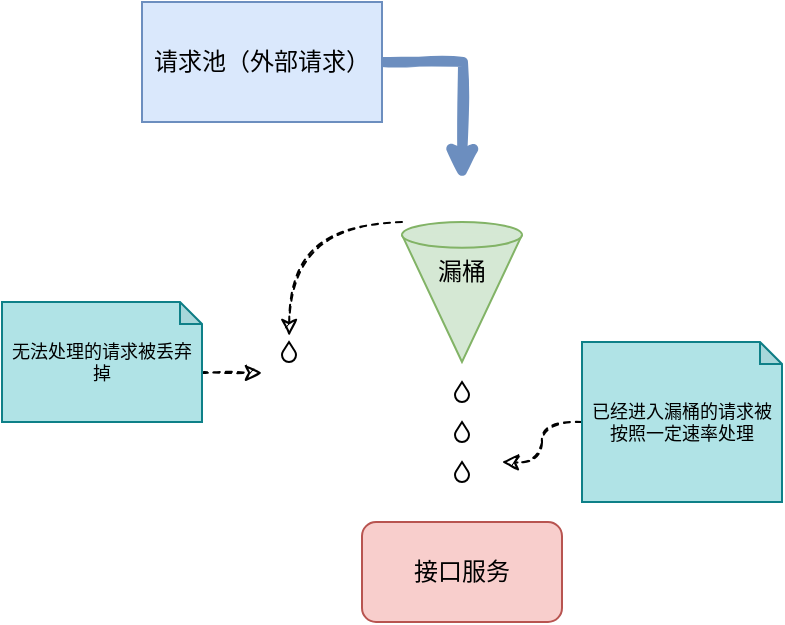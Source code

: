 <mxfile version="15.4.0" type="device"><diagram id="vCh8BbR1zSKmLyeqiYvD" name="第 1 页"><mxGraphModel dx="576" dy="385" grid="1" gridSize="10" guides="1" tooltips="1" connect="1" arrows="1" fold="1" page="0" pageScale="1" pageWidth="827" pageHeight="1169" math="0" shadow="0"><root><mxCell id="0"/><mxCell id="1" parent="0"/><mxCell id="GwbqEaUJ4o0niKHoXn8c-7" style="edgeStyle=orthogonalEdgeStyle;rounded=0;orthogonalLoop=1;jettySize=auto;html=1;exitX=1;exitY=0.5;exitDx=0;exitDy=0;strokeWidth=5;fillColor=#dae8fc;strokeColor=#6c8ebf;sketch=1;" edge="1" parent="1" source="GwbqEaUJ4o0niKHoXn8c-3"><mxGeometry relative="1" as="geometry"><mxPoint x="240" y="270" as="targetPoint"/></mxGeometry></mxCell><mxCell id="GwbqEaUJ4o0niKHoXn8c-3" value="请求池（外部请求）" style="rounded=0;whiteSpace=wrap;html=1;fillColor=#dae8fc;strokeColor=#6c8ebf;sketch=0;glass=0;shadow=0;" vertex="1" parent="1"><mxGeometry x="80" y="180" width="120" height="60" as="geometry"/></mxCell><mxCell id="GwbqEaUJ4o0niKHoXn8c-4" value="" style="verticalLabelPosition=bottom;verticalAlign=top;html=1;shape=mxgraph.basic.cone;rotation=-180;fillColor=#d5e8d4;strokeColor=#82b366;" vertex="1" parent="1"><mxGeometry x="210" y="290" width="60" height="70" as="geometry"/></mxCell><mxCell id="GwbqEaUJ4o0niKHoXn8c-8" value="接口服务" style="rounded=1;whiteSpace=wrap;html=1;absoluteArcSize=1;arcSize=14;strokeWidth=1;fillColor=#f8cecc;strokeColor=#b85450;" vertex="1" parent="1"><mxGeometry x="190" y="440" width="100" height="50" as="geometry"/></mxCell><mxCell id="GwbqEaUJ4o0niKHoXn8c-9" value="" style="verticalLabelPosition=bottom;verticalAlign=top;html=1;shape=mxgraph.basic.drop;strokeWidth=1;sketch=0;" vertex="1" parent="1"><mxGeometry x="236.5" y="370" width="7" height="10" as="geometry"/></mxCell><mxCell id="GwbqEaUJ4o0niKHoXn8c-10" value="" style="verticalLabelPosition=bottom;verticalAlign=top;html=1;shape=mxgraph.basic.drop;strokeWidth=1;sketch=0;" vertex="1" parent="1"><mxGeometry x="236.5" y="390" width="7" height="10" as="geometry"/></mxCell><mxCell id="GwbqEaUJ4o0niKHoXn8c-11" value="" style="verticalLabelPosition=bottom;verticalAlign=top;html=1;shape=mxgraph.basic.drop;strokeWidth=1;sketch=0;" vertex="1" parent="1"><mxGeometry x="236.5" y="410" width="7" height="10" as="geometry"/></mxCell><mxCell id="GwbqEaUJ4o0niKHoXn8c-12" value="" style="verticalLabelPosition=bottom;verticalAlign=top;html=1;shape=mxgraph.basic.drop;strokeWidth=1;sketch=0;" vertex="1" parent="1"><mxGeometry x="150" y="350" width="7" height="10" as="geometry"/></mxCell><mxCell id="GwbqEaUJ4o0niKHoXn8c-13" value="" style="curved=1;endArrow=classic;html=1;rounded=0;strokeWidth=1;edgeStyle=orthogonalEdgeStyle;dashed=1;entryX=0.511;entryY=-0.304;entryDx=0;entryDy=0;entryPerimeter=0;sketch=1;" edge="1" parent="1" target="GwbqEaUJ4o0niKHoXn8c-12"><mxGeometry width="50" height="50" relative="1" as="geometry"><mxPoint x="210" y="290" as="sourcePoint"/><mxPoint x="150" y="330" as="targetPoint"/><Array as="points"><mxPoint x="210" y="290"/><mxPoint x="154" y="290"/></Array></mxGeometry></mxCell><mxCell id="GwbqEaUJ4o0niKHoXn8c-14" value="漏桶" style="text;html=1;strokeColor=none;fillColor=none;align=center;verticalAlign=middle;whiteSpace=wrap;rounded=0;" vertex="1" parent="1"><mxGeometry x="210" y="300" width="60" height="30" as="geometry"/></mxCell><mxCell id="GwbqEaUJ4o0niKHoXn8c-19" style="edgeStyle=orthogonalEdgeStyle;rounded=0;sketch=1;orthogonalLoop=1;jettySize=auto;html=1;exitX=0;exitY=0.5;exitDx=0;exitDy=0;exitPerimeter=0;dashed=1;fontSize=9;strokeWidth=1;curved=1;" edge="1" parent="1" source="GwbqEaUJ4o0niKHoXn8c-17"><mxGeometry relative="1" as="geometry"><mxPoint x="260" y="410" as="targetPoint"/></mxGeometry></mxCell><mxCell id="GwbqEaUJ4o0niKHoXn8c-17" value="&lt;span&gt;已经进入漏桶的请求被按照一定速率处理&lt;/span&gt;" style="shape=note;whiteSpace=wrap;html=1;backgroundOutline=1;darkOpacity=0.05;rounded=0;shadow=0;glass=0;sketch=0;fontSize=9;strokeWidth=1;fillColor=#b0e3e6;strokeColor=#0e8088;size=11;" vertex="1" parent="1"><mxGeometry x="300" y="350" width="100" height="80" as="geometry"/></mxCell><mxCell id="GwbqEaUJ4o0niKHoXn8c-20" style="edgeStyle=orthogonalEdgeStyle;curved=1;rounded=0;sketch=1;orthogonalLoop=1;jettySize=auto;html=1;exitX=0;exitY=0;exitDx=100;exitDy=35.5;exitPerimeter=0;dashed=1;fontSize=9;strokeWidth=1;" edge="1" parent="1" source="GwbqEaUJ4o0niKHoXn8c-18"><mxGeometry relative="1" as="geometry"><mxPoint x="140" y="365.476" as="targetPoint"/></mxGeometry></mxCell><mxCell id="GwbqEaUJ4o0niKHoXn8c-18" value="无法处理的请求被丢弃掉" style="shape=note;whiteSpace=wrap;html=1;backgroundOutline=1;darkOpacity=0.05;rounded=0;shadow=0;glass=0;sketch=0;fontSize=9;strokeWidth=1;fillColor=#b0e3e6;strokeColor=#0e8088;size=11;" vertex="1" parent="1"><mxGeometry x="10" y="330" width="100" height="60" as="geometry"/></mxCell></root></mxGraphModel></diagram></mxfile>